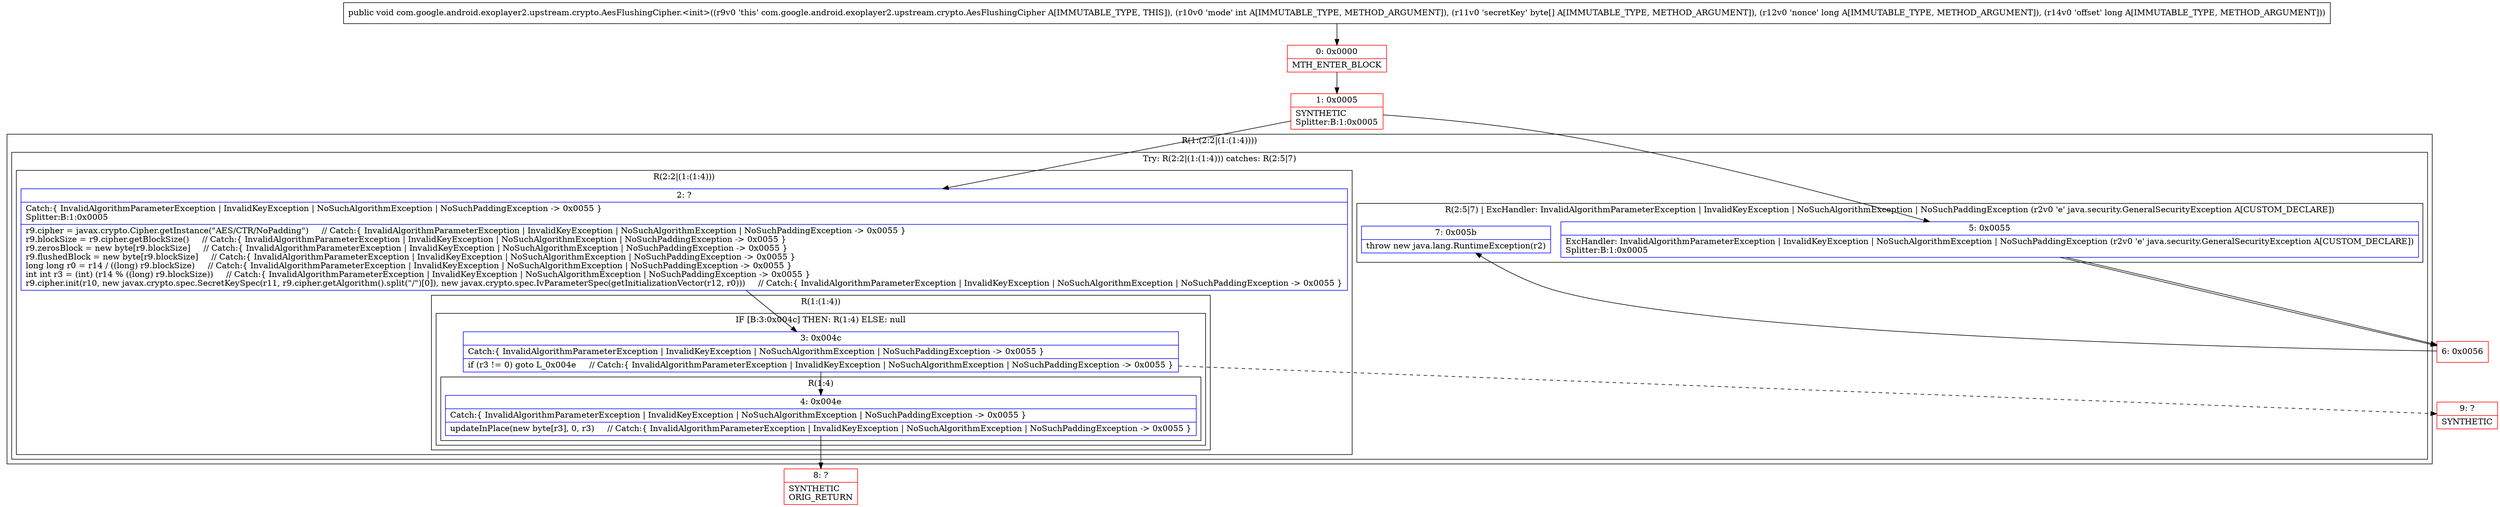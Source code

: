 digraph "CFG forcom.google.android.exoplayer2.upstream.crypto.AesFlushingCipher.\<init\>(I[BJJ)V" {
subgraph cluster_Region_101711999 {
label = "R(1:(2:2|(1:(1:4))))";
node [shape=record,color=blue];
subgraph cluster_TryCatchRegion_764002786 {
label = "Try: R(2:2|(1:(1:4))) catches: R(2:5|7)";
node [shape=record,color=blue];
subgraph cluster_Region_2120691743 {
label = "R(2:2|(1:(1:4)))";
node [shape=record,color=blue];
Node_2 [shape=record,label="{2\:\ ?|Catch:\{ InvalidAlgorithmParameterException \| InvalidKeyException \| NoSuchAlgorithmException \| NoSuchPaddingException \-\> 0x0055 \}\lSplitter:B:1:0x0005\l|r9.cipher = javax.crypto.Cipher.getInstance(\"AES\/CTR\/NoPadding\")     \/\/ Catch:\{ InvalidAlgorithmParameterException \| InvalidKeyException \| NoSuchAlgorithmException \| NoSuchPaddingException \-\> 0x0055 \}\lr9.blockSize = r9.cipher.getBlockSize()     \/\/ Catch:\{ InvalidAlgorithmParameterException \| InvalidKeyException \| NoSuchAlgorithmException \| NoSuchPaddingException \-\> 0x0055 \}\lr9.zerosBlock = new byte[r9.blockSize]     \/\/ Catch:\{ InvalidAlgorithmParameterException \| InvalidKeyException \| NoSuchAlgorithmException \| NoSuchPaddingException \-\> 0x0055 \}\lr9.flushedBlock = new byte[r9.blockSize]     \/\/ Catch:\{ InvalidAlgorithmParameterException \| InvalidKeyException \| NoSuchAlgorithmException \| NoSuchPaddingException \-\> 0x0055 \}\llong long r0 = r14 \/ ((long) r9.blockSize)     \/\/ Catch:\{ InvalidAlgorithmParameterException \| InvalidKeyException \| NoSuchAlgorithmException \| NoSuchPaddingException \-\> 0x0055 \}\lint int r3 = (int) (r14 % ((long) r9.blockSize))     \/\/ Catch:\{ InvalidAlgorithmParameterException \| InvalidKeyException \| NoSuchAlgorithmException \| NoSuchPaddingException \-\> 0x0055 \}\lr9.cipher.init(r10, new javax.crypto.spec.SecretKeySpec(r11, r9.cipher.getAlgorithm().split(\"\/\")[0]), new javax.crypto.spec.IvParameterSpec(getInitializationVector(r12, r0)))     \/\/ Catch:\{ InvalidAlgorithmParameterException \| InvalidKeyException \| NoSuchAlgorithmException \| NoSuchPaddingException \-\> 0x0055 \}\l}"];
subgraph cluster_Region_225732631 {
label = "R(1:(1:4))";
node [shape=record,color=blue];
subgraph cluster_IfRegion_160219607 {
label = "IF [B:3:0x004c] THEN: R(1:4) ELSE: null";
node [shape=record,color=blue];
Node_3 [shape=record,label="{3\:\ 0x004c|Catch:\{ InvalidAlgorithmParameterException \| InvalidKeyException \| NoSuchAlgorithmException \| NoSuchPaddingException \-\> 0x0055 \}\l|if (r3 != 0) goto L_0x004e     \/\/ Catch:\{ InvalidAlgorithmParameterException \| InvalidKeyException \| NoSuchAlgorithmException \| NoSuchPaddingException \-\> 0x0055 \}\l}"];
subgraph cluster_Region_1745541244 {
label = "R(1:4)";
node [shape=record,color=blue];
Node_4 [shape=record,label="{4\:\ 0x004e|Catch:\{ InvalidAlgorithmParameterException \| InvalidKeyException \| NoSuchAlgorithmException \| NoSuchPaddingException \-\> 0x0055 \}\l|updateInPlace(new byte[r3], 0, r3)     \/\/ Catch:\{ InvalidAlgorithmParameterException \| InvalidKeyException \| NoSuchAlgorithmException \| NoSuchPaddingException \-\> 0x0055 \}\l}"];
}
}
}
}
subgraph cluster_Region_782935339 {
label = "R(2:5|7) | ExcHandler: InvalidAlgorithmParameterException \| InvalidKeyException \| NoSuchAlgorithmException \| NoSuchPaddingException (r2v0 'e' java.security.GeneralSecurityException A[CUSTOM_DECLARE])\l";
node [shape=record,color=blue];
Node_5 [shape=record,label="{5\:\ 0x0055|ExcHandler: InvalidAlgorithmParameterException \| InvalidKeyException \| NoSuchAlgorithmException \| NoSuchPaddingException (r2v0 'e' java.security.GeneralSecurityException A[CUSTOM_DECLARE])\lSplitter:B:1:0x0005\l}"];
Node_7 [shape=record,label="{7\:\ 0x005b|throw new java.lang.RuntimeException(r2)\l}"];
}
}
}
subgraph cluster_Region_782935339 {
label = "R(2:5|7) | ExcHandler: InvalidAlgorithmParameterException \| InvalidKeyException \| NoSuchAlgorithmException \| NoSuchPaddingException (r2v0 'e' java.security.GeneralSecurityException A[CUSTOM_DECLARE])\l";
node [shape=record,color=blue];
Node_5 [shape=record,label="{5\:\ 0x0055|ExcHandler: InvalidAlgorithmParameterException \| InvalidKeyException \| NoSuchAlgorithmException \| NoSuchPaddingException (r2v0 'e' java.security.GeneralSecurityException A[CUSTOM_DECLARE])\lSplitter:B:1:0x0005\l}"];
Node_7 [shape=record,label="{7\:\ 0x005b|throw new java.lang.RuntimeException(r2)\l}"];
}
Node_0 [shape=record,color=red,label="{0\:\ 0x0000|MTH_ENTER_BLOCK\l}"];
Node_1 [shape=record,color=red,label="{1\:\ 0x0005|SYNTHETIC\lSplitter:B:1:0x0005\l}"];
Node_6 [shape=record,color=red,label="{6\:\ 0x0056}"];
Node_8 [shape=record,color=red,label="{8\:\ ?|SYNTHETIC\lORIG_RETURN\l}"];
Node_9 [shape=record,color=red,label="{9\:\ ?|SYNTHETIC\l}"];
MethodNode[shape=record,label="{public void com.google.android.exoplayer2.upstream.crypto.AesFlushingCipher.\<init\>((r9v0 'this' com.google.android.exoplayer2.upstream.crypto.AesFlushingCipher A[IMMUTABLE_TYPE, THIS]), (r10v0 'mode' int A[IMMUTABLE_TYPE, METHOD_ARGUMENT]), (r11v0 'secretKey' byte[] A[IMMUTABLE_TYPE, METHOD_ARGUMENT]), (r12v0 'nonce' long A[IMMUTABLE_TYPE, METHOD_ARGUMENT]), (r14v0 'offset' long A[IMMUTABLE_TYPE, METHOD_ARGUMENT])) }"];
MethodNode -> Node_0;
Node_2 -> Node_3;
Node_3 -> Node_4;
Node_3 -> Node_9[style=dashed];
Node_4 -> Node_8;
Node_5 -> Node_6;
Node_5 -> Node_6;
Node_0 -> Node_1;
Node_1 -> Node_2;
Node_1 -> Node_5;
Node_6 -> Node_7;
}

